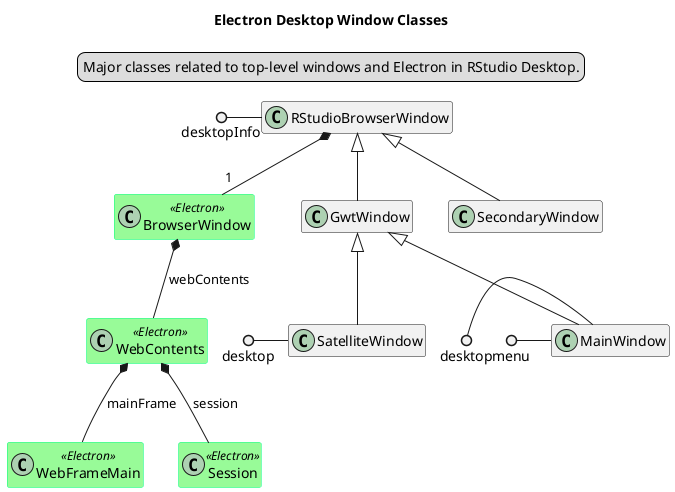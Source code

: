 @startuml
title Electron Desktop Window Classes
legend top center
Major classes related to top-level windows and Electron in RStudio Desktop.
endlegend

hide empty members

skinparam class {
BackgroundColor<<Electron>> PaleGreen
BorderColor<<Electron>> SpringGreen
}

class BrowserWindow << Electron >>
class WebContents << Electron >>
class WebFrameMain << Electron >>
class Session << Electron >>

BrowserWindow *-- WebContents : webContents
WebContents *-- WebFrameMain : mainFrame
WebContents *-- Session : session

class RStudioBrowserWindow 
desktopInfo ()- RStudioBrowserWindow 
class GwtWindow extends RStudioBrowserWindow
class SecondaryWindow extends RStudioBrowserWindow
class SatelliteWindow extends GwtWindow
desktop ()- SatelliteWindow
class MainWindow extends GwtWindow
desktop ()- MainWindow
menu ()- MainWindow

RStudioBrowserWindow *-- "1" BrowserWindow

@enduml
